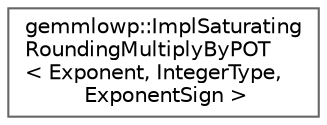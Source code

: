 digraph "Graphical Class Hierarchy"
{
 // LATEX_PDF_SIZE
  bgcolor="transparent";
  edge [fontname=Helvetica,fontsize=10,labelfontname=Helvetica,labelfontsize=10];
  node [fontname=Helvetica,fontsize=10,shape=box,height=0.2,width=0.4];
  rankdir="LR";
  Node0 [id="Node000000",label="gemmlowp::ImplSaturating\lRoundingMultiplyByPOT\l\< Exponent, IntegerType,\l ExponentSign \>",height=0.2,width=0.4,color="grey40", fillcolor="white", style="filled",URL="$structgemmlowp_1_1_impl_saturating_rounding_multiply_by_p_o_t.html",tooltip=" "];
}
